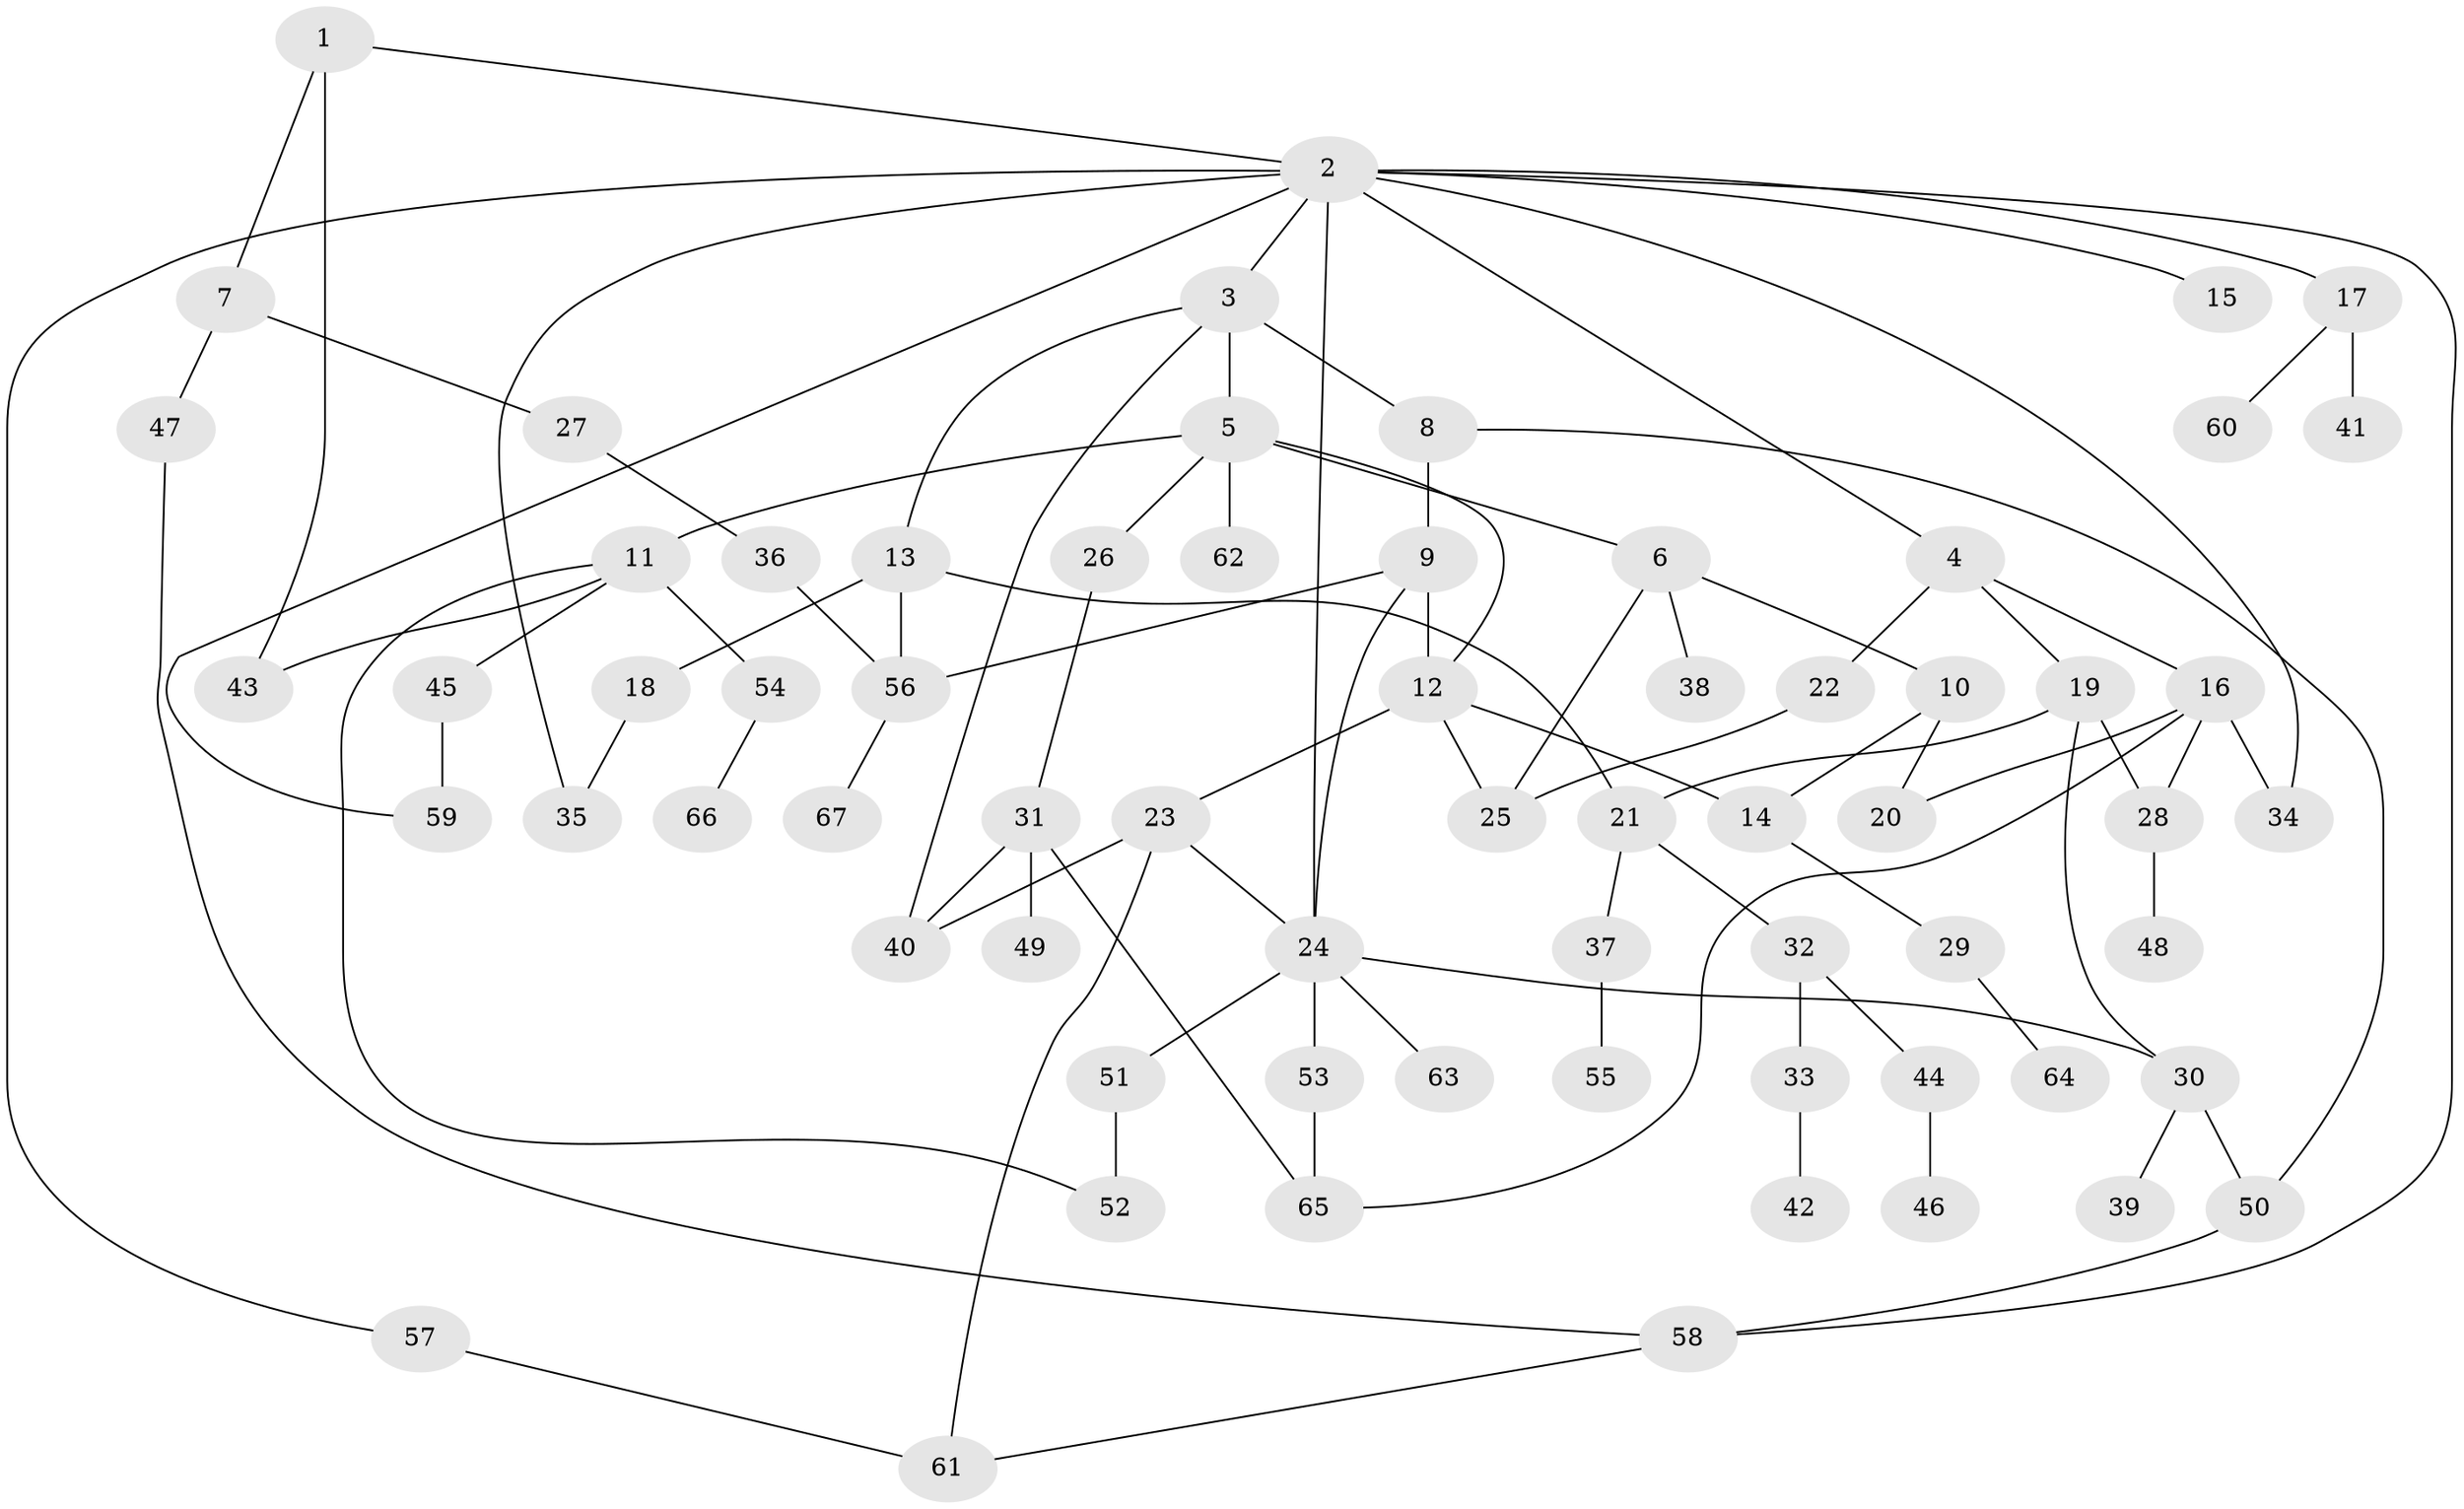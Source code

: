 // coarse degree distribution, {7: 0.07407407407407407, 3: 0.3333333333333333, 6: 0.1111111111111111, 5: 0.14814814814814814, 1: 0.2222222222222222, 2: 0.07407407407407407, 9: 0.037037037037037035}
// Generated by graph-tools (version 1.1) at 2025/36/03/04/25 23:36:03]
// undirected, 67 vertices, 92 edges
graph export_dot {
  node [color=gray90,style=filled];
  1;
  2;
  3;
  4;
  5;
  6;
  7;
  8;
  9;
  10;
  11;
  12;
  13;
  14;
  15;
  16;
  17;
  18;
  19;
  20;
  21;
  22;
  23;
  24;
  25;
  26;
  27;
  28;
  29;
  30;
  31;
  32;
  33;
  34;
  35;
  36;
  37;
  38;
  39;
  40;
  41;
  42;
  43;
  44;
  45;
  46;
  47;
  48;
  49;
  50;
  51;
  52;
  53;
  54;
  55;
  56;
  57;
  58;
  59;
  60;
  61;
  62;
  63;
  64;
  65;
  66;
  67;
  1 -- 2;
  1 -- 7;
  1 -- 43;
  2 -- 3;
  2 -- 4;
  2 -- 15;
  2 -- 17;
  2 -- 34;
  2 -- 57;
  2 -- 59;
  2 -- 35;
  2 -- 24;
  2 -- 58;
  3 -- 5;
  3 -- 8;
  3 -- 13;
  3 -- 40;
  4 -- 16;
  4 -- 19;
  4 -- 22;
  5 -- 6;
  5 -- 11;
  5 -- 12;
  5 -- 26;
  5 -- 62;
  6 -- 10;
  6 -- 38;
  6 -- 25;
  7 -- 27;
  7 -- 47;
  8 -- 9;
  8 -- 50;
  9 -- 12;
  9 -- 24;
  9 -- 56;
  10 -- 14;
  10 -- 20;
  11 -- 43;
  11 -- 45;
  11 -- 52;
  11 -- 54;
  12 -- 23;
  12 -- 25;
  12 -- 14;
  13 -- 18;
  13 -- 21;
  13 -- 56;
  14 -- 29;
  16 -- 20;
  16 -- 28;
  16 -- 65;
  16 -- 34;
  17 -- 41;
  17 -- 60;
  18 -- 35;
  19 -- 21;
  19 -- 28;
  19 -- 30;
  21 -- 32;
  21 -- 37;
  22 -- 25;
  23 -- 24;
  23 -- 40;
  23 -- 61;
  24 -- 30;
  24 -- 51;
  24 -- 53;
  24 -- 63;
  26 -- 31;
  27 -- 36;
  28 -- 48;
  29 -- 64;
  30 -- 39;
  30 -- 50;
  31 -- 49;
  31 -- 40;
  31 -- 65;
  32 -- 33;
  32 -- 44;
  33 -- 42;
  36 -- 56;
  37 -- 55;
  44 -- 46;
  45 -- 59;
  47 -- 58;
  50 -- 58;
  51 -- 52;
  53 -- 65;
  54 -- 66;
  56 -- 67;
  57 -- 61;
  58 -- 61;
}
